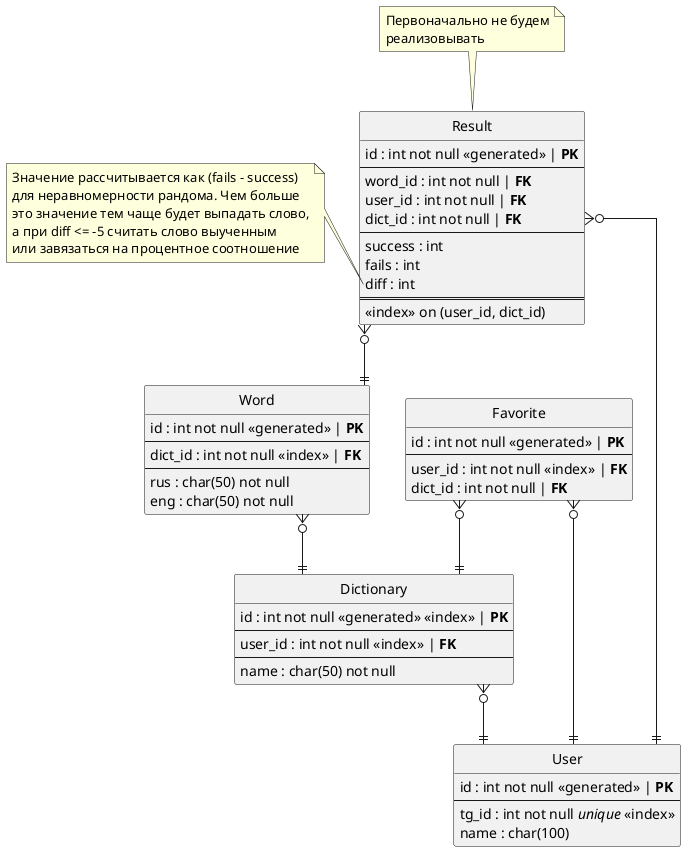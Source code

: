 @startuml
'https://plantuml.com/class-diagram
hide circle
skinparam linetype ortho

entity "Word" as W {
  id : int not null <<generated>> | **PK**
  --
  dict_id : int not null <<index>> | **FK**
  --
  rus : char(50) not null
  eng : char(50) not null
}

entity "Dictionary" as D {
  id : int not null <<generated>> <<index>> | **PK**
  --
  user_id : int not null <<index>> | **FK**
  --
  name : char(50) not null
}
W }o--|| D

entity "User" as U {
  id : int not null <<generated>> | **PK**
  --
  tg_id : int not null //unique// <<index>>
  name : char(100)
}
D }o--|| U

entity "Favorite" as F {
  id : int not null <<generated>> | **PK**
  --
  user_id : int not null <<index>> | **FK**
  dict_id : int not null | **FK**
}
F }o--|| U
F }o--|| D

entity "Result" as R {
  id : int not null <<generated>> | **PK**
  --
  word_id : int not null | **FK**
  user_id : int not null | **FK**
  dict_id : int not null | **FK**
  --
  success : int
  fails : int
  diff : int
  ==
  <<index>> on (user_id, dict_id)
}

note top of R: Первоначально не будем\nреализовывать

note left of R::diff
  Значение рассчитывается как (fails - success)
  для неравномерности рандома. Чем больше
  это значение тем чаще будет выпадать слово,
  а при diff <= -5 считать слово выученным
  или завязаться на процентное соотношение
end note
R }o--|| U
R }o--|| W

@enduml
